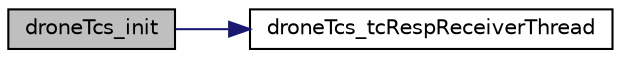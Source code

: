 digraph "droneTcs_init"
{
  edge [fontname="Helvetica",fontsize="10",labelfontname="Helvetica",labelfontsize="10"];
  node [fontname="Helvetica",fontsize="10",shape=record];
  rankdir="LR";
  Node4 [label="droneTcs_init",height=0.2,width=0.4,color="black", fillcolor="grey75", style="filled", fontcolor="black"];
  Node4 -> Node5 [color="midnightblue",fontsize="10",style="solid",fontname="Helvetica"];
  Node5 [label="droneTcs_tcRespReceiverThread",height=0.2,width=0.4,color="black", fillcolor="white", style="filled",URL="$drone_t_cs_8c.html#aa878c3f4a3d56e9fcf8b467fe1cabec9"];
}
